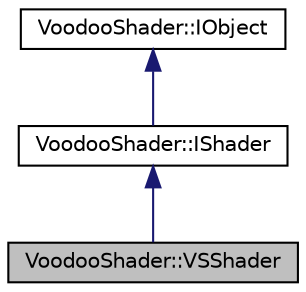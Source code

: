 digraph G
{
  edge [fontname="Helvetica",fontsize="10",labelfontname="Helvetica",labelfontsize="10"];
  node [fontname="Helvetica",fontsize="10",shape=record];
  Node1 [label="VoodooShader::VSShader",height=0.2,width=0.4,color="black", fillcolor="grey75", style="filled" fontcolor="black"];
  Node2 -> Node1 [dir="back",color="midnightblue",fontsize="10",style="solid",fontname="Helvetica"];
  Node2 [label="VoodooShader::IShader",height=0.2,width=0.4,color="black", fillcolor="white", style="filled",URL="$class_voodoo_shader_1_1_i_shader.html",tooltip="Complete shader class, managing techniques, passes and metadata."];
  Node3 -> Node2 [dir="back",color="midnightblue",fontsize="10",style="solid",fontname="Helvetica"];
  Node3 [label="VoodooShader::IObject",height=0.2,width=0.4,color="black", fillcolor="white", style="filled",URL="$class_voodoo_shader_1_1_i_object.html",tooltip="Defines a simple interface all Voodoo objects from dynamic modules must inherit."];
}

